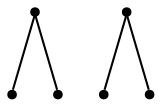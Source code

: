 graph {
  node [shape=point,comment="{\"directed\":false,\"doi\":\"10.1007/978-3-319-03841-4_31\",\"figure\":\"3\"}"]

  v0 [pos="1150.9756405085077,2140.837133841982"]
  v1 [pos="884.116582724975,2140.837133841982"]
  v2 [pos="1017.5461116167413,2274.1922884202304"]
  v3 [pos="667.2935982758547,2274.1922884202304"]
  v4 [pos="800.7231271676211,2140.837133841982"]
  v5 [pos="533.8640693840885,2140.837133841982"]

  v3 -- v4 [id="-6",pos="667.2935982758547,2274.1922884202304 800.7231271676211,2140.837133841982 800.7231271676211,2140.837133841982 800.7231271676211,2140.837133841982"]
  v3 -- v5 [id="-7",pos="667.2935982758547,2274.1922884202304 533.8640693840885,2140.837133841982 533.8640693840885,2140.837133841982 533.8640693840885,2140.837133841982"]
  v2 -- v1 [id="-13",pos="1017.5461116167413,2274.1922884202304 884.116582724975,2140.837133841982 884.116582724975,2140.837133841982 884.116582724975,2140.837133841982"]
  v2 -- v0 [id="-14",pos="1017.5461116167413,2274.1922884202304 1150.9756405085077,2140.837133841982 1150.9756405085077,2140.837133841982 1150.9756405085077,2140.837133841982"]
}